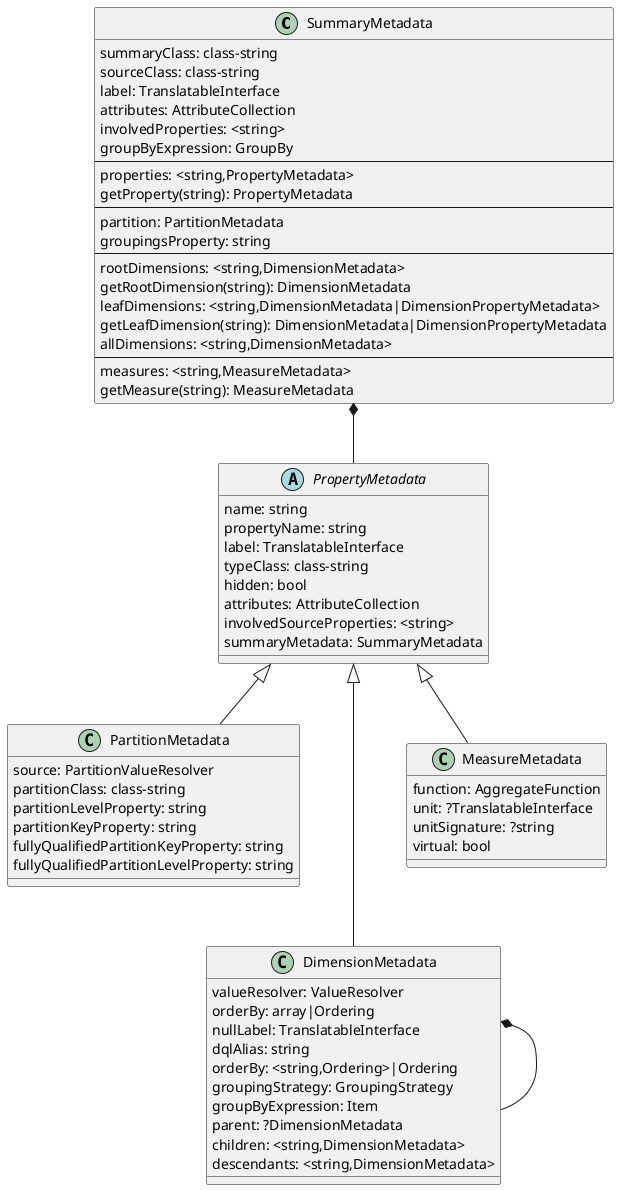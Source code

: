 @startuml

class SummaryMetadata {
    summaryClass: class-string
    sourceClass: class-string
    label: TranslatableInterface
    attributes: AttributeCollection
    involvedProperties: <string>
    groupByExpression: GroupBy
    ---
    properties: <string,PropertyMetadata>
    getProperty(string): PropertyMetadata
    ---
    partition: PartitionMetadata
    groupingsProperty: string
    ---
    rootDimensions: <string,DimensionMetadata>
    getRootDimension(string): DimensionMetadata
    leafDimensions: <string,DimensionMetadata|DimensionPropertyMetadata>
    getLeafDimension(string): DimensionMetadata|DimensionPropertyMetadata
    allDimensions: <string,DimensionMetadata>
    ---
    measures: <string,MeasureMetadata>
    getMeasure(string): MeasureMetadata
}

abstract PropertyMetadata {
    name: string
    propertyName: string
    label: TranslatableInterface
    typeClass: class-string
    hidden: bool
    attributes: AttributeCollection
    involvedSourceProperties: <string>
    summaryMetadata: SummaryMetadata
}

SummaryMetadata *-- PropertyMetadata

class PartitionMetadata {
    source: PartitionValueResolver
    partitionClass: class-string
    partitionLevelProperty: string
    partitionKeyProperty: string
    fullyQualifiedPartitionKeyProperty: string
    fullyQualifiedPartitionLevelProperty: string
}

PropertyMetadata <|-- PartitionMetadata

class DimensionMetadata {
    valueResolver: ValueResolver
    orderBy: array|Ordering
    nullLabel: TranslatableInterface
    dqlAlias: string
    orderBy: <string,Ordering>|Ordering
    groupingStrategy: GroupingStrategy
    groupByExpression: Item
    parent: ?DimensionMetadata
    children: <string,DimensionMetadata>
    descendants: <string,DimensionMetadata>
}

PropertyMetadata <|--- DimensionMetadata
DimensionMetadata *-- DimensionMetadata

class MeasureMetadata {
    function: AggregateFunction
    unit: ?TranslatableInterface
    unitSignature: ?string
    virtual: bool
}

PropertyMetadata <|-- MeasureMetadata

@enduml